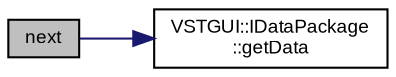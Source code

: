 digraph "next"
{
  bgcolor="transparent";
  edge [fontname="Arial",fontsize="9",labelfontname="Arial",labelfontsize="9"];
  node [fontname="Arial",fontsize="9",shape=record];
  rankdir="LR";
  Node1 [label="next",height=0.2,width=0.4,color="black", fillcolor="grey75", style="filled" fontcolor="black"];
  Node1 -> Node2 [color="midnightblue",fontsize="9",style="solid",fontname="Arial"];
  Node2 [label="VSTGUI::IDataPackage\l::getData",height=0.2,width=0.4,color="black",URL="$class_v_s_t_g_u_i_1_1_i_data_package.html#a5fbe9c43da08cdd39924711810a2e26d"];
}

